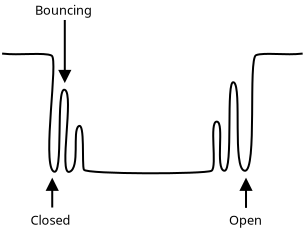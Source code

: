<?xml version="1.0" encoding="UTF-8"?>
<dia:diagram xmlns:dia="http://www.lysator.liu.se/~alla/dia/">
  <dia:layer name="Background" visible="true" active="true">
    <dia:group>
      <dia:object type="Standard - BezierLine" version="0" id="O0">
        <dia:attribute name="obj_pos">
          <dia:point val="32.861,7.525"/>
        </dia:attribute>
        <dia:attribute name="obj_bb">
          <dia:rectangle val="32.806,7.469;47.943,13.561"/>
        </dia:attribute>
        <dia:attribute name="bez_points">
          <dia:point val="32.861,7.525"/>
          <dia:point val="33.686,7.625"/>
          <dia:point val="34.986,7.45"/>
          <dia:point val="35.336,7.625"/>
          <dia:point val="35.686,7.8"/>
          <dia:point val="34.863,12.927"/>
          <dia:point val="35.413,13.402"/>
          <dia:point val="35.963,13.877"/>
          <dia:point val="35.521,9.136"/>
          <dia:point val="35.996,9.336"/>
          <dia:point val="36.471,9.536"/>
          <dia:point val="35.676,13.612"/>
          <dia:point val="36.226,13.437"/>
          <dia:point val="36.776,13.262"/>
          <dia:point val="36.361,11.382"/>
          <dia:point val="36.686,11.156"/>
          <dia:point val="37.011,10.931"/>
          <dia:point val="36.842,13.098"/>
          <dia:point val="36.951,13.331"/>
          <dia:point val="37.059,13.564"/>
          <dia:point val="43.032,13.559"/>
          <dia:point val="43.332,13.384"/>
          <dia:point val="43.632,13.209"/>
          <dia:point val="43.197,10.902"/>
          <dia:point val="43.597,10.927"/>
          <dia:point val="43.998,10.952"/>
          <dia:point val="43.5,13.318"/>
          <dia:point val="43.969,13.384"/>
          <dia:point val="44.438,13.45"/>
          <dia:point val="44.03,8.729"/>
          <dia:point val="44.446,8.964"/>
          <dia:point val="44.862,9.2"/>
          <dia:point val="44.362,13.325"/>
          <dia:point val="44.994,13.384"/>
          <dia:point val="45.626,13.443"/>
          <dia:point val="45.154,7.752"/>
          <dia:point val="45.56,7.603"/>
          <dia:point val="45.965,7.455"/>
          <dia:point val="47.062,7.625"/>
          <dia:point val="47.888,7.525"/>
        </dia:attribute>
        <dia:attribute name="corner_types">
          <dia:enum val="0"/>
          <dia:enum val="0"/>
          <dia:enum val="0"/>
          <dia:enum val="0"/>
          <dia:enum val="0"/>
          <dia:enum val="0"/>
          <dia:enum val="0"/>
          <dia:enum val="0"/>
          <dia:enum val="0"/>
          <dia:enum val="0"/>
          <dia:enum val="0"/>
          <dia:enum val="0"/>
          <dia:enum val="0"/>
          <dia:enum val="0"/>
        </dia:attribute>
      </dia:object>
      <dia:group>
        <dia:object type="Standard - Line" version="0" id="O1">
          <dia:attribute name="obj_pos">
            <dia:point val="35.367,15.222"/>
          </dia:attribute>
          <dia:attribute name="obj_bb">
            <dia:rectangle val="35.036,13.679;35.698,15.272"/>
          </dia:attribute>
          <dia:attribute name="conn_endpoints">
            <dia:point val="35.367,15.222"/>
            <dia:point val="35.367,13.79"/>
          </dia:attribute>
          <dia:attribute name="numcp">
            <dia:int val="1"/>
          </dia:attribute>
          <dia:attribute name="end_arrow">
            <dia:enum val="3"/>
          </dia:attribute>
          <dia:attribute name="end_arrow_length">
            <dia:real val="0.5"/>
          </dia:attribute>
          <dia:attribute name="end_arrow_width">
            <dia:real val="0.5"/>
          </dia:attribute>
        </dia:object>
        <dia:object type="Standard - Text" version="1" id="O2">
          <dia:attribute name="obj_pos">
            <dia:point val="34.281,16.088"/>
          </dia:attribute>
          <dia:attribute name="obj_bb">
            <dia:rectangle val="34.281,15.493;36.434,16.241"/>
          </dia:attribute>
          <dia:attribute name="text">
            <dia:composite type="text">
              <dia:attribute name="string">
                <dia:string>#Closed#</dia:string>
              </dia:attribute>
              <dia:attribute name="font">
                <dia:font family="sans" style="0" name="Helvetica"/>
              </dia:attribute>
              <dia:attribute name="height">
                <dia:real val="0.8"/>
              </dia:attribute>
              <dia:attribute name="pos">
                <dia:point val="34.281,16.088"/>
              </dia:attribute>
              <dia:attribute name="color">
                <dia:color val="#000000"/>
              </dia:attribute>
              <dia:attribute name="alignment">
                <dia:enum val="0"/>
              </dia:attribute>
            </dia:composite>
          </dia:attribute>
          <dia:attribute name="valign">
            <dia:enum val="3"/>
          </dia:attribute>
        </dia:object>
      </dia:group>
      <dia:group>
        <dia:object type="Standard - Line" version="0" id="O3">
          <dia:attribute name="obj_pos">
            <dia:point val="45.056,15.24"/>
          </dia:attribute>
          <dia:attribute name="obj_bb">
            <dia:rectangle val="44.725,13.679;45.387,15.29"/>
          </dia:attribute>
          <dia:attribute name="conn_endpoints">
            <dia:point val="45.056,15.24"/>
            <dia:point val="45.056,13.79"/>
          </dia:attribute>
          <dia:attribute name="numcp">
            <dia:int val="1"/>
          </dia:attribute>
          <dia:attribute name="end_arrow">
            <dia:enum val="3"/>
          </dia:attribute>
          <dia:attribute name="end_arrow_length">
            <dia:real val="0.5"/>
          </dia:attribute>
          <dia:attribute name="end_arrow_width">
            <dia:real val="0.5"/>
          </dia:attribute>
        </dia:object>
        <dia:object type="Standard - Text" version="1" id="O4">
          <dia:attribute name="obj_pos">
            <dia:point val="44.2,16.088"/>
          </dia:attribute>
          <dia:attribute name="obj_bb">
            <dia:rectangle val="44.2,15.493;45.913,16.241"/>
          </dia:attribute>
          <dia:attribute name="text">
            <dia:composite type="text">
              <dia:attribute name="string">
                <dia:string>#Open#</dia:string>
              </dia:attribute>
              <dia:attribute name="font">
                <dia:font family="sans" style="0" name="Helvetica"/>
              </dia:attribute>
              <dia:attribute name="height">
                <dia:real val="0.8"/>
              </dia:attribute>
              <dia:attribute name="pos">
                <dia:point val="44.2,16.088"/>
              </dia:attribute>
              <dia:attribute name="color">
                <dia:color val="#000000"/>
              </dia:attribute>
              <dia:attribute name="alignment">
                <dia:enum val="0"/>
              </dia:attribute>
            </dia:composite>
          </dia:attribute>
          <dia:attribute name="valign">
            <dia:enum val="3"/>
          </dia:attribute>
        </dia:object>
      </dia:group>
      <dia:group>
        <dia:object type="Standard - Line" version="0" id="O5">
          <dia:attribute name="obj_pos">
            <dia:point val="35.995,5.845"/>
          </dia:attribute>
          <dia:attribute name="obj_bb">
            <dia:rectangle val="35.664,5.795;36.326,9.05"/>
          </dia:attribute>
          <dia:attribute name="conn_endpoints">
            <dia:point val="35.995,5.845"/>
            <dia:point val="35.995,8.938"/>
          </dia:attribute>
          <dia:attribute name="numcp">
            <dia:int val="1"/>
          </dia:attribute>
          <dia:attribute name="end_arrow">
            <dia:enum val="3"/>
          </dia:attribute>
          <dia:attribute name="end_arrow_length">
            <dia:real val="0.5"/>
          </dia:attribute>
          <dia:attribute name="end_arrow_width">
            <dia:real val="0.5"/>
          </dia:attribute>
        </dia:object>
        <dia:object type="Standard - Text" version="1" id="O6">
          <dia:attribute name="obj_pos">
            <dia:point val="34.503,5.581"/>
          </dia:attribute>
          <dia:attribute name="obj_bb">
            <dia:rectangle val="34.503,4.986;37.488,5.734"/>
          </dia:attribute>
          <dia:attribute name="text">
            <dia:composite type="text">
              <dia:attribute name="string">
                <dia:string>#Bouncing#</dia:string>
              </dia:attribute>
              <dia:attribute name="font">
                <dia:font family="sans" style="0" name="Helvetica"/>
              </dia:attribute>
              <dia:attribute name="height">
                <dia:real val="0.8"/>
              </dia:attribute>
              <dia:attribute name="pos">
                <dia:point val="34.503,5.581"/>
              </dia:attribute>
              <dia:attribute name="color">
                <dia:color val="#000000"/>
              </dia:attribute>
              <dia:attribute name="alignment">
                <dia:enum val="0"/>
              </dia:attribute>
            </dia:composite>
          </dia:attribute>
          <dia:attribute name="valign">
            <dia:enum val="3"/>
          </dia:attribute>
        </dia:object>
      </dia:group>
    </dia:group>
  </dia:layer>
</dia:diagram>
